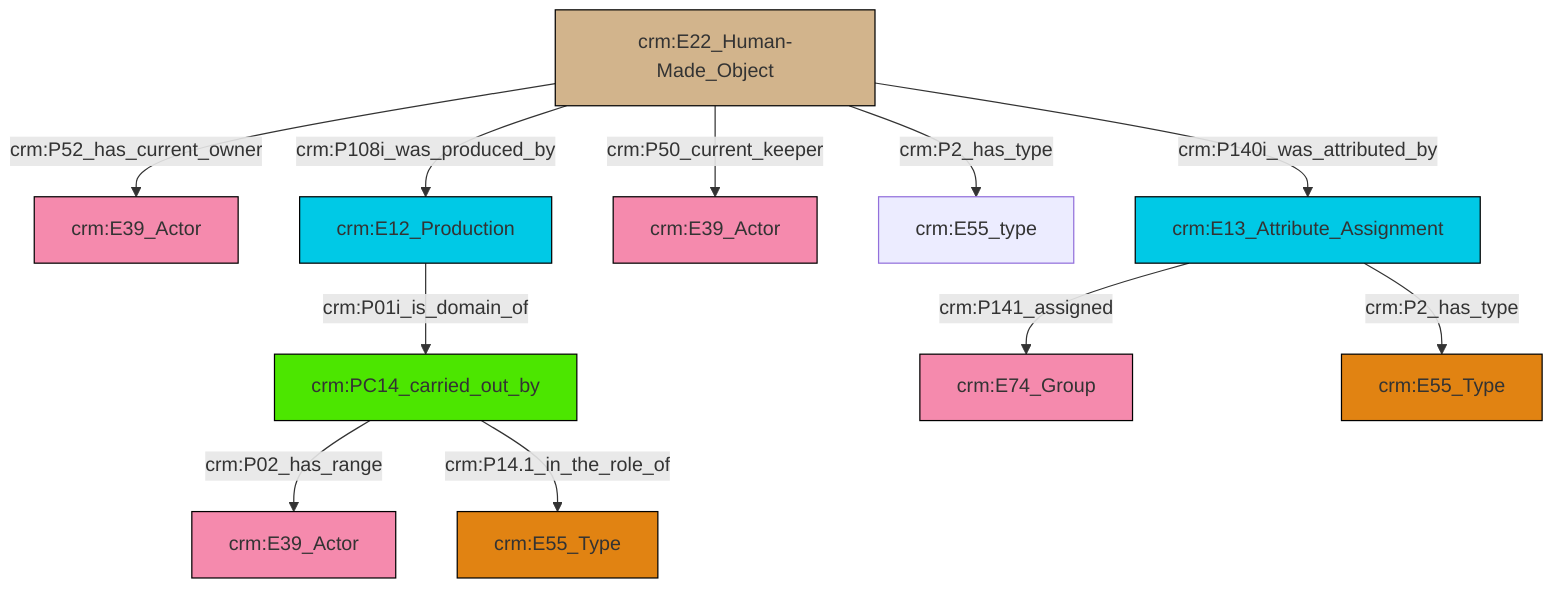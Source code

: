 graph TD
classDef Literal fill:#f2f2f2,stroke:#000000;
classDef CRM_Entity fill:#FFFFFF,stroke:#000000;
classDef Temporal_Entity fill:#00C9E6, stroke:#000000;
classDef Type fill:#E18312, stroke:#000000;
classDef Time-Span fill:#2C9C91, stroke:#000000;
classDef Appellation fill:#FFEB7F, stroke:#000000;
classDef Place fill:#008836, stroke:#000000;
classDef Persistent_Item fill:#B266B2, stroke:#000000;
classDef Conceptual_Object fill:#FFD700, stroke:#000000;
classDef Physical_Thing fill:#D2B48C, stroke:#000000;
classDef Actor fill:#f58aad, stroke:#000000;
classDef PC_Classes fill:#4ce600, stroke:#000000;
classDef Multi fill:#cccccc,stroke:#000000;

0["crm:E13_Attribute_Assignment"]:::Temporal_Entity -->|crm:P141_assigned| 4["crm:E74_Group"]:::Actor
5["crm:PC14_carried_out_by"]:::PC_Classes -->|crm:P02_has_range| 6["crm:E39_Actor"]:::Actor
14["crm:E22_Human-Made_Object"]:::Physical_Thing -->|crm:P52_has_current_owner| 15["crm:E39_Actor"]:::Actor
5["crm:PC14_carried_out_by"]:::PC_Classes -->|crm:P14.1_in_the_role_of| 8["crm:E55_Type"]:::Type
14["crm:E22_Human-Made_Object"]:::Physical_Thing -->|crm:P108i_was_produced_by| 16["crm:E12_Production"]:::Temporal_Entity
14["crm:E22_Human-Made_Object"]:::Physical_Thing -->|crm:P50_current_keeper| 2["crm:E39_Actor"]:::Actor
14["crm:E22_Human-Made_Object"]:::Physical_Thing -->|crm:P2_has_type| 10["crm:E55_type"]:::Default
14["crm:E22_Human-Made_Object"]:::Physical_Thing -->|crm:P140i_was_attributed_by| 0["crm:E13_Attribute_Assignment"]:::Temporal_Entity
0["crm:E13_Attribute_Assignment"]:::Temporal_Entity -->|crm:P2_has_type| 19["crm:E55_Type"]:::Type
16["crm:E12_Production"]:::Temporal_Entity -->|crm:P01i_is_domain_of| 5["crm:PC14_carried_out_by"]:::PC_Classes
